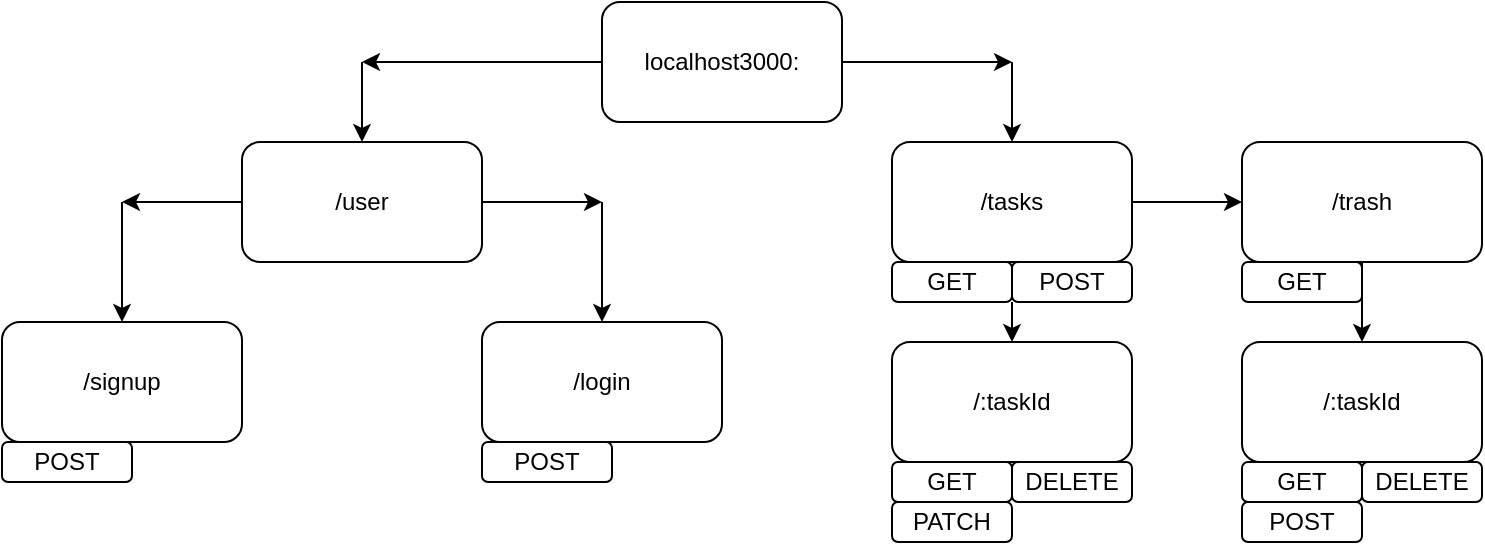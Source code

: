 <mxfile>
    <diagram id="UUAY6n6ssNzGgC8z1DjZ" name="Page-1">
        <mxGraphModel dx="662" dy="242" grid="1" gridSize="10" guides="1" tooltips="1" connect="1" arrows="1" fold="1" page="0" pageScale="1" pageWidth="850" pageHeight="1100" background="none" math="0" shadow="0">
            <root>
                <mxCell id="0"/>
                <mxCell id="1" parent="0"/>
                <mxCell id="gU2htmq4c46HI2TYkAU_-2" style="edgeStyle=none;html=1;rounded=1;" parent="1" source="gU2htmq4c46HI2TYkAU_-1" edge="1">
                    <mxGeometry relative="1" as="geometry">
                        <mxPoint x="280" y="60" as="targetPoint"/>
                    </mxGeometry>
                </mxCell>
                <mxCell id="gU2htmq4c46HI2TYkAU_-1" value="localhost3000:" style="rounded=1;whiteSpace=wrap;html=1;" parent="1" vertex="1">
                    <mxGeometry x="400" y="30" width="120" height="60" as="geometry"/>
                </mxCell>
                <mxCell id="gU2htmq4c46HI2TYkAU_-3" value="" style="endArrow=classic;html=1;rounded=1;" parent="1" edge="1">
                    <mxGeometry width="50" height="50" relative="1" as="geometry">
                        <mxPoint x="280" y="60" as="sourcePoint"/>
                        <mxPoint x="280" y="100" as="targetPoint"/>
                    </mxGeometry>
                </mxCell>
                <mxCell id="gU2htmq4c46HI2TYkAU_-5" style="edgeStyle=none;html=1;exitX=1;exitY=0.5;exitDx=0;exitDy=0;rounded=1;" parent="1" source="gU2htmq4c46HI2TYkAU_-4" edge="1">
                    <mxGeometry relative="1" as="geometry">
                        <mxPoint x="400" y="130" as="targetPoint"/>
                    </mxGeometry>
                </mxCell>
                <mxCell id="gU2htmq4c46HI2TYkAU_-4" value="/user" style="rounded=1;whiteSpace=wrap;html=1;" parent="1" vertex="1">
                    <mxGeometry x="220" y="100" width="120" height="60" as="geometry"/>
                </mxCell>
                <mxCell id="gU2htmq4c46HI2TYkAU_-6" value="/login" style="rounded=1;whiteSpace=wrap;html=1;" parent="1" vertex="1">
                    <mxGeometry x="340" y="190" width="120" height="60" as="geometry"/>
                </mxCell>
                <mxCell id="gU2htmq4c46HI2TYkAU_-7" value="" style="endArrow=classic;html=1;entryX=0.5;entryY=0;entryDx=0;entryDy=0;rounded=1;" parent="1" target="gU2htmq4c46HI2TYkAU_-6" edge="1">
                    <mxGeometry width="50" height="50" relative="1" as="geometry">
                        <mxPoint x="400" y="130" as="sourcePoint"/>
                        <mxPoint x="490" y="140" as="targetPoint"/>
                    </mxGeometry>
                </mxCell>
                <mxCell id="gU2htmq4c46HI2TYkAU_-8" style="edgeStyle=none;html=1;exitX=0;exitY=0.5;exitDx=0;exitDy=0;rounded=1;" parent="1" source="gU2htmq4c46HI2TYkAU_-4" edge="1">
                    <mxGeometry relative="1" as="geometry">
                        <mxPoint x="160" y="130" as="targetPoint"/>
                        <mxPoint x="350" y="140" as="sourcePoint"/>
                    </mxGeometry>
                </mxCell>
                <mxCell id="gU2htmq4c46HI2TYkAU_-9" value="" style="endArrow=classic;html=1;entryX=0.5;entryY=0;entryDx=0;entryDy=0;rounded=1;" parent="1" edge="1">
                    <mxGeometry width="50" height="50" relative="1" as="geometry">
                        <mxPoint x="160" y="130" as="sourcePoint"/>
                        <mxPoint x="160" y="190" as="targetPoint"/>
                    </mxGeometry>
                </mxCell>
                <mxCell id="gU2htmq4c46HI2TYkAU_-10" value="/signup" style="rounded=1;whiteSpace=wrap;html=1;" parent="1" vertex="1">
                    <mxGeometry x="100" y="190" width="120" height="60" as="geometry"/>
                </mxCell>
                <mxCell id="gU2htmq4c46HI2TYkAU_-11" value="POST&lt;span style=&quot;color: rgba(0, 0, 0, 0); font-family: monospace; font-size: 0px; text-align: start;&quot;&gt;%3CmxGraphModel%3E%3Croot%3E%3CmxCell%20id%3D%220%22%2F%3E%3CmxCell%20id%3D%221%22%20parent%3D%220%22%2F%3E%3CmxCell%20id%3D%222%22%20value%3D%22%22%20style%3D%22rounded%3D0%3BwhiteSpace%3Dwrap%3Bhtml%3D1%3B%22%20vertex%3D%221%22%20parent%3D%221%22%3E%3CmxGeometry%20x%3D%22220%22%20y%3D%22200%22%20width%3D%22120%22%20height%3D%2260%22%20as%3D%22geometry%22%2F%3E%3C%2FmxCell%3E%3C%2Froot%3E%3C%2FmxGraphModel%3E&lt;/span&gt;" style="rounded=1;whiteSpace=wrap;html=1;" parent="1" vertex="1">
                    <mxGeometry x="100" y="250" width="65" height="20" as="geometry"/>
                </mxCell>
                <mxCell id="gU2htmq4c46HI2TYkAU_-12" value="POST&lt;span style=&quot;color: rgba(0, 0, 0, 0); font-family: monospace; font-size: 0px; text-align: start;&quot;&gt;%3CmxGraphModel%3E%3Croot%3E%3CmxCell%20id%3D%220%22%2F%3E%3CmxCell%20id%3D%221%22%20parent%3D%220%22%2F%3E%3CmxCell%20id%3D%222%22%20value%3D%22%22%20style%3D%22rounded%3D0%3BwhiteSpace%3Dwrap%3Bhtml%3D1%3B%22%20vertex%3D%221%22%20parent%3D%221%22%3E%3CmxGeometry%20x%3D%22220%22%20y%3D%22200%22%20width%3D%22120%22%20height%3D%2260%22%20as%3D%22geometry%22%2F%3E%3C%2FmxCell%3E%3C%2Froot%3E%3C%2FmxGraphModel%3E&lt;/span&gt;" style="rounded=1;whiteSpace=wrap;html=1;" parent="1" vertex="1">
                    <mxGeometry x="340" y="250" width="65" height="20" as="geometry"/>
                </mxCell>
                <mxCell id="gU2htmq4c46HI2TYkAU_-13" value="" style="endArrow=classic;html=1;exitX=1;exitY=0.5;exitDx=0;exitDy=0;rounded=1;" parent="1" source="gU2htmq4c46HI2TYkAU_-1" edge="1">
                    <mxGeometry width="50" height="50" relative="1" as="geometry">
                        <mxPoint x="515" y="190" as="sourcePoint"/>
                        <mxPoint x="605" y="60" as="targetPoint"/>
                    </mxGeometry>
                </mxCell>
                <mxCell id="gU2htmq4c46HI2TYkAU_-14" value="" style="endArrow=classic;html=1;rounded=1;" parent="1" edge="1">
                    <mxGeometry width="50" height="50" relative="1" as="geometry">
                        <mxPoint x="605" y="60" as="sourcePoint"/>
                        <mxPoint x="605" y="100" as="targetPoint"/>
                    </mxGeometry>
                </mxCell>
                <mxCell id="2" style="edgeStyle=none;html=1;" parent="1" source="gU2htmq4c46HI2TYkAU_-16" edge="1">
                    <mxGeometry relative="1" as="geometry">
                        <mxPoint x="720" y="130" as="targetPoint"/>
                    </mxGeometry>
                </mxCell>
                <mxCell id="gU2htmq4c46HI2TYkAU_-16" value="/tasks" style="rounded=1;whiteSpace=wrap;html=1;" parent="1" vertex="1">
                    <mxGeometry x="545" y="100" width="120" height="60" as="geometry"/>
                </mxCell>
                <mxCell id="gU2htmq4c46HI2TYkAU_-17" value="GET" style="rounded=1;whiteSpace=wrap;html=1;" parent="1" vertex="1">
                    <mxGeometry x="545" y="160" width="60" height="20" as="geometry"/>
                </mxCell>
                <mxCell id="gU2htmq4c46HI2TYkAU_-18" value="POST" style="rounded=1;whiteSpace=wrap;html=1;" parent="1" vertex="1">
                    <mxGeometry x="605" y="160" width="60" height="20" as="geometry"/>
                </mxCell>
                <mxCell id="gU2htmq4c46HI2TYkAU_-19" value="" style="endArrow=classic;html=1;exitX=1;exitY=1;exitDx=0;exitDy=0;rounded=1;" parent="1" source="gU2htmq4c46HI2TYkAU_-17" edge="1">
                    <mxGeometry width="50" height="50" relative="1" as="geometry">
                        <mxPoint x="515" y="190" as="sourcePoint"/>
                        <mxPoint x="605" y="200" as="targetPoint"/>
                    </mxGeometry>
                </mxCell>
                <mxCell id="gU2htmq4c46HI2TYkAU_-20" value="/:taskId" style="rounded=1;whiteSpace=wrap;html=1;" parent="1" vertex="1">
                    <mxGeometry x="545" y="200" width="120" height="60" as="geometry"/>
                </mxCell>
                <mxCell id="gU2htmq4c46HI2TYkAU_-23" value="GET" style="rounded=1;whiteSpace=wrap;html=1;" parent="1" vertex="1">
                    <mxGeometry x="545" y="260" width="60" height="20" as="geometry"/>
                </mxCell>
                <mxCell id="gU2htmq4c46HI2TYkAU_-24" value="DELETE" style="rounded=1;whiteSpace=wrap;html=1;" parent="1" vertex="1">
                    <mxGeometry x="605" y="260" width="60" height="20" as="geometry"/>
                </mxCell>
                <mxCell id="gU2htmq4c46HI2TYkAU_-25" value="PATCH" style="rounded=1;whiteSpace=wrap;html=1;" parent="1" vertex="1">
                    <mxGeometry x="545" y="280" width="60" height="20" as="geometry"/>
                </mxCell>
                <mxCell id="6" style="edgeStyle=none;html=1;" parent="1" source="3" edge="1">
                    <mxGeometry relative="1" as="geometry">
                        <mxPoint x="780" y="200" as="targetPoint"/>
                    </mxGeometry>
                </mxCell>
                <mxCell id="3" value="/trash" style="rounded=1;whiteSpace=wrap;html=1;" parent="1" vertex="1">
                    <mxGeometry x="720" y="100" width="120" height="60" as="geometry"/>
                </mxCell>
                <mxCell id="5" value="GET" style="rounded=1;whiteSpace=wrap;html=1;" parent="1" vertex="1">
                    <mxGeometry x="720" y="160" width="60" height="20" as="geometry"/>
                </mxCell>
                <mxCell id="7" value="/:taskId" style="rounded=1;whiteSpace=wrap;html=1;" parent="1" vertex="1">
                    <mxGeometry x="720" y="200" width="120" height="60" as="geometry"/>
                </mxCell>
                <mxCell id="8" value="GET" style="rounded=1;whiteSpace=wrap;html=1;" parent="1" vertex="1">
                    <mxGeometry x="720" y="260" width="60" height="20" as="geometry"/>
                </mxCell>
                <mxCell id="9" value="DELETE" style="rounded=1;whiteSpace=wrap;html=1;" parent="1" vertex="1">
                    <mxGeometry x="780" y="260" width="60" height="20" as="geometry"/>
                </mxCell>
                <mxCell id="10" value="POST" style="rounded=1;whiteSpace=wrap;html=1;" parent="1" vertex="1">
                    <mxGeometry x="720" y="280" width="60" height="20" as="geometry"/>
                </mxCell>
            </root>
        </mxGraphModel>
    </diagram>
</mxfile>